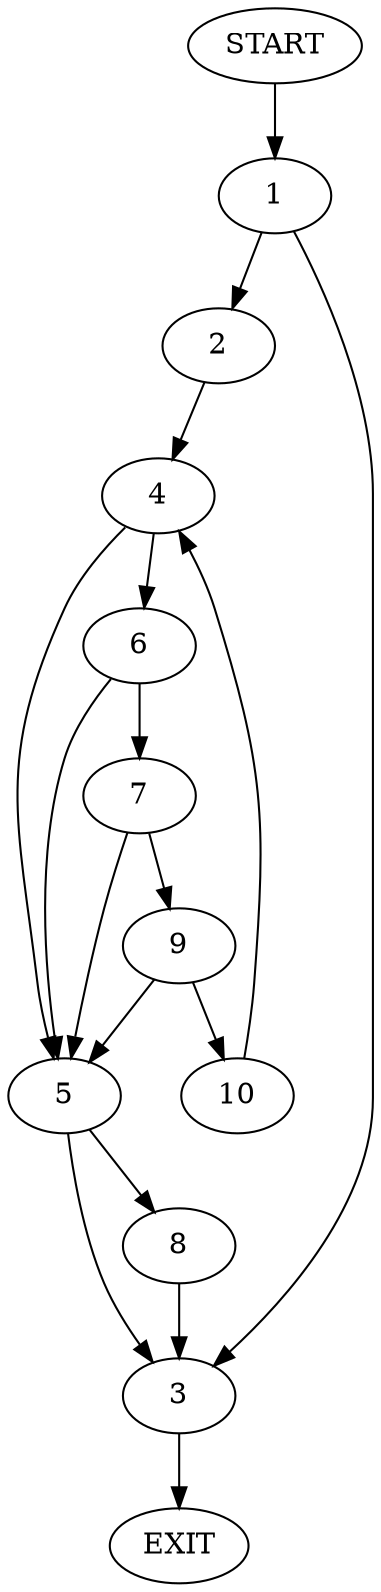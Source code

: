 digraph {
0 [label="START"];
1;
2;
3;
4;
5;
6;
7;
8;
9;
10;
11 [label="EXIT"];
0 -> 1;
1 -> 2;
1 -> 3;
3 -> 11;
2 -> 4;
4 -> 5;
4 -> 6;
6 -> 5;
6 -> 7;
5 -> 3;
5 -> 8;
7 -> 5;
7 -> 9;
9 -> 5;
9 -> 10;
10 -> 4;
8 -> 3;
}